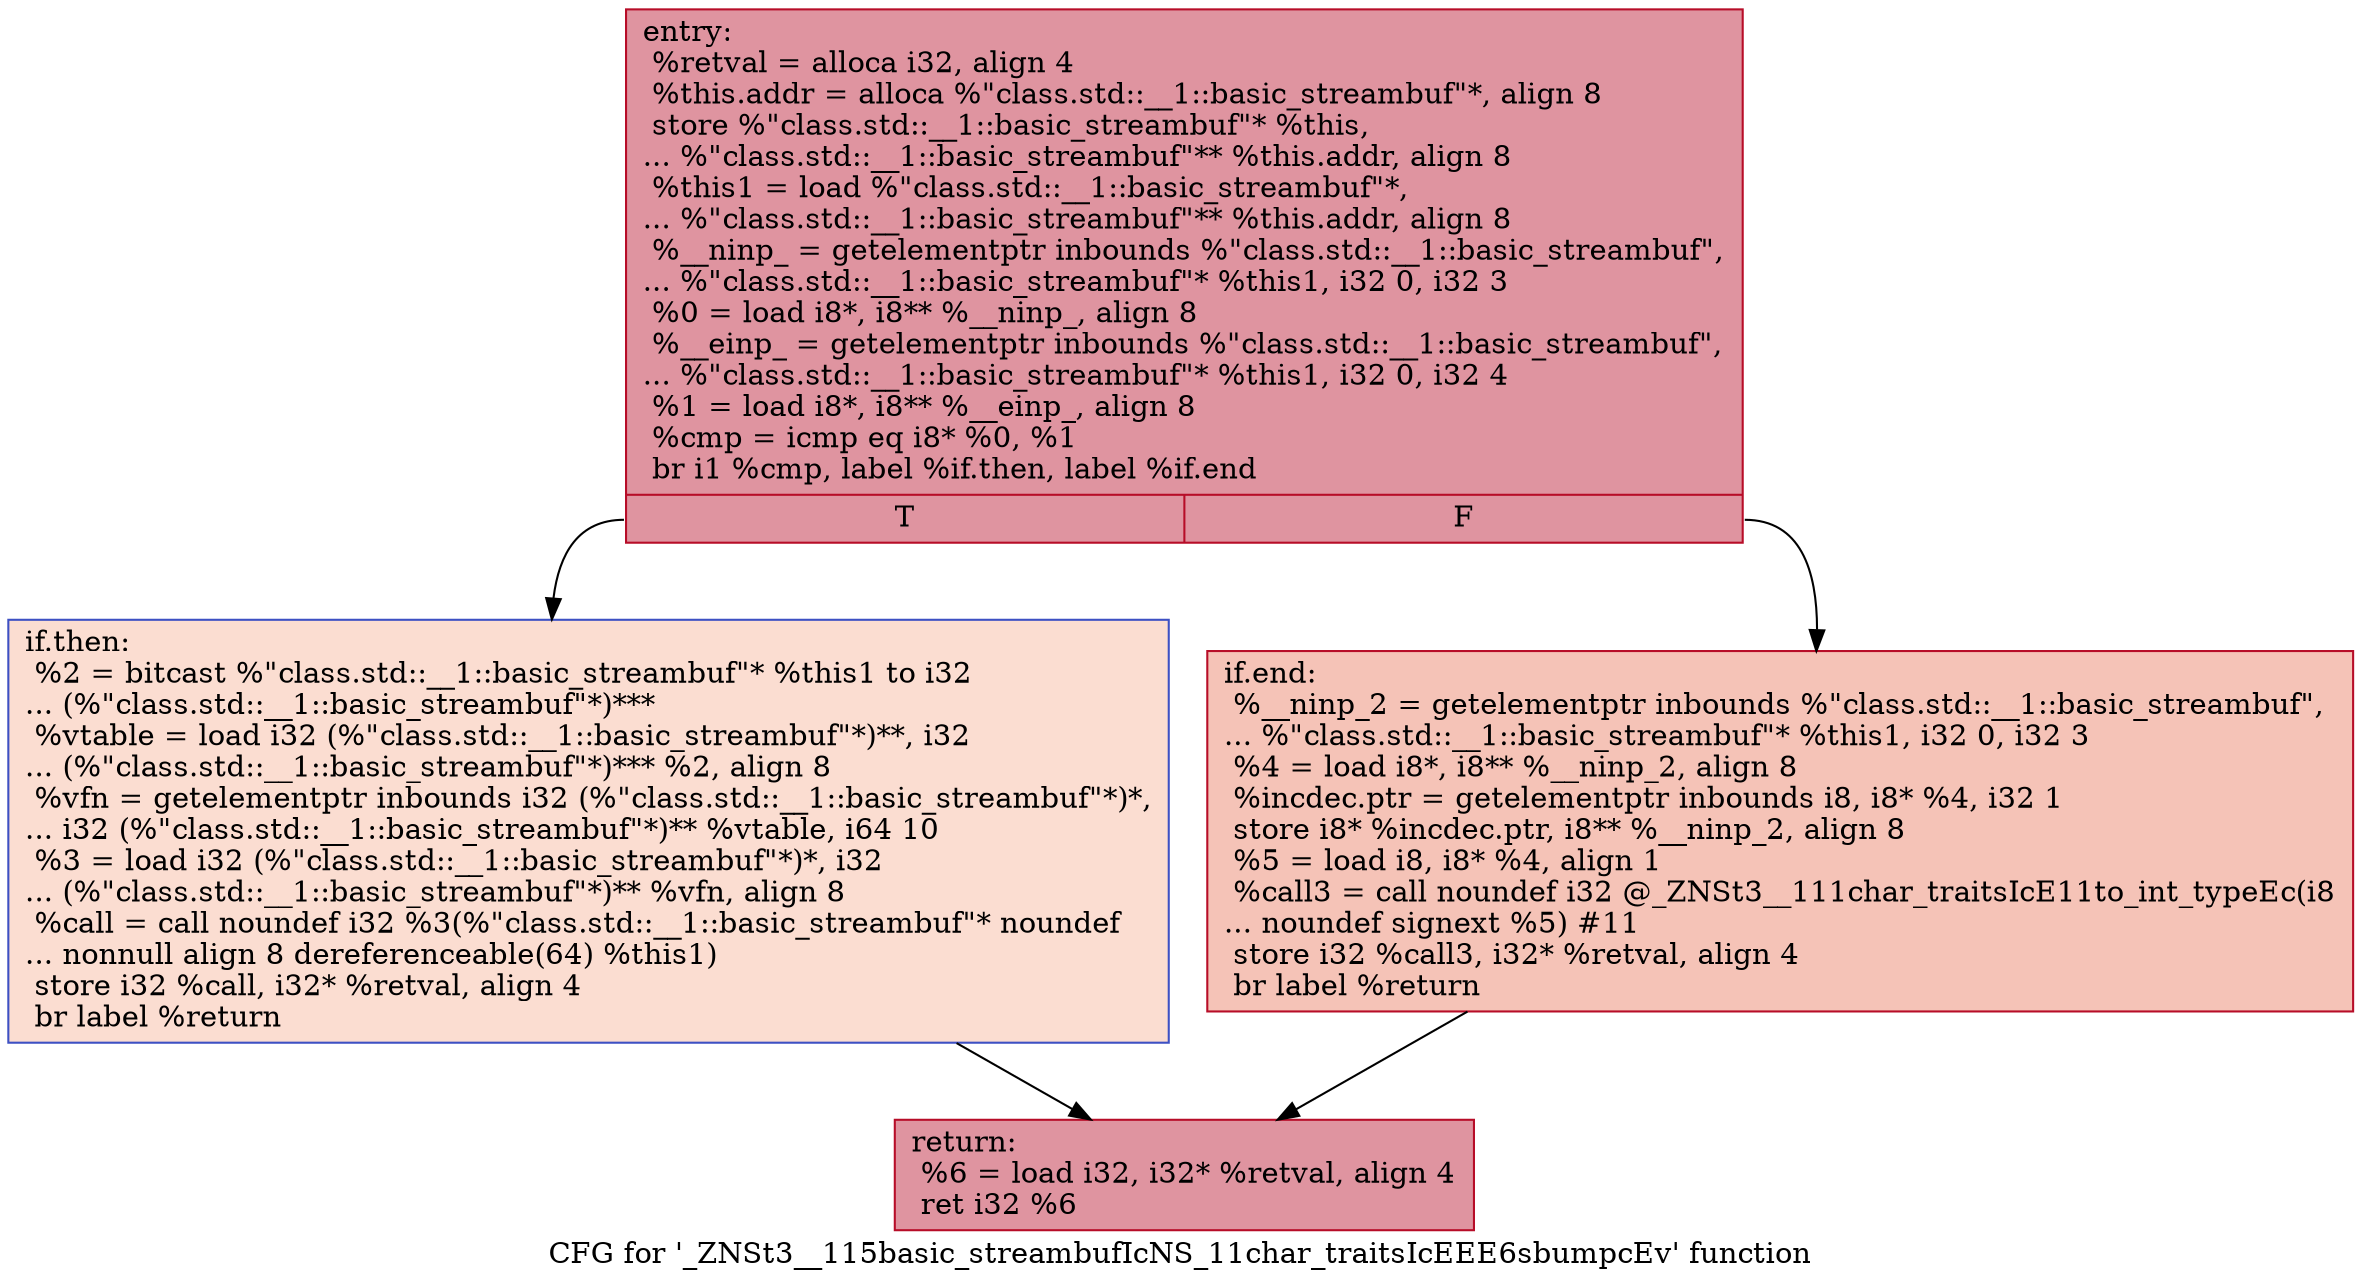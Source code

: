 digraph "CFG for '_ZNSt3__115basic_streambufIcNS_11char_traitsIcEEE6sbumpcEv' function" {
	label="CFG for '_ZNSt3__115basic_streambufIcNS_11char_traitsIcEEE6sbumpcEv' function";

	Node0x600003e7dc40 [shape=record,color="#b70d28ff", style=filled, fillcolor="#b70d2870",label="{entry:\l  %retval = alloca i32, align 4\l  %this.addr = alloca %\"class.std::__1::basic_streambuf\"*, align 8\l  store %\"class.std::__1::basic_streambuf\"* %this,\l... %\"class.std::__1::basic_streambuf\"** %this.addr, align 8\l  %this1 = load %\"class.std::__1::basic_streambuf\"*,\l... %\"class.std::__1::basic_streambuf\"** %this.addr, align 8\l  %__ninp_ = getelementptr inbounds %\"class.std::__1::basic_streambuf\",\l... %\"class.std::__1::basic_streambuf\"* %this1, i32 0, i32 3\l  %0 = load i8*, i8** %__ninp_, align 8\l  %__einp_ = getelementptr inbounds %\"class.std::__1::basic_streambuf\",\l... %\"class.std::__1::basic_streambuf\"* %this1, i32 0, i32 4\l  %1 = load i8*, i8** %__einp_, align 8\l  %cmp = icmp eq i8* %0, %1\l  br i1 %cmp, label %if.then, label %if.end\l|{<s0>T|<s1>F}}"];
	Node0x600003e7dc40:s0 -> Node0x600003e7dcc0;
	Node0x600003e7dc40:s1 -> Node0x600003e7dd00;
	Node0x600003e7dcc0 [shape=record,color="#3d50c3ff", style=filled, fillcolor="#f7b39670",label="{if.then:                                          \l  %2 = bitcast %\"class.std::__1::basic_streambuf\"* %this1 to i32\l... (%\"class.std::__1::basic_streambuf\"*)***\l  %vtable = load i32 (%\"class.std::__1::basic_streambuf\"*)**, i32\l... (%\"class.std::__1::basic_streambuf\"*)*** %2, align 8\l  %vfn = getelementptr inbounds i32 (%\"class.std::__1::basic_streambuf\"*)*,\l... i32 (%\"class.std::__1::basic_streambuf\"*)** %vtable, i64 10\l  %3 = load i32 (%\"class.std::__1::basic_streambuf\"*)*, i32\l... (%\"class.std::__1::basic_streambuf\"*)** %vfn, align 8\l  %call = call noundef i32 %3(%\"class.std::__1::basic_streambuf\"* noundef\l... nonnull align 8 dereferenceable(64) %this1)\l  store i32 %call, i32* %retval, align 4\l  br label %return\l}"];
	Node0x600003e7dcc0 -> Node0x600003e7dd80;
	Node0x600003e7dd00 [shape=record,color="#b70d28ff", style=filled, fillcolor="#e8765c70",label="{if.end:                                           \l  %__ninp_2 = getelementptr inbounds %\"class.std::__1::basic_streambuf\",\l... %\"class.std::__1::basic_streambuf\"* %this1, i32 0, i32 3\l  %4 = load i8*, i8** %__ninp_2, align 8\l  %incdec.ptr = getelementptr inbounds i8, i8* %4, i32 1\l  store i8* %incdec.ptr, i8** %__ninp_2, align 8\l  %5 = load i8, i8* %4, align 1\l  %call3 = call noundef i32 @_ZNSt3__111char_traitsIcE11to_int_typeEc(i8\l... noundef signext %5) #11\l  store i32 %call3, i32* %retval, align 4\l  br label %return\l}"];
	Node0x600003e7dd00 -> Node0x600003e7dd80;
	Node0x600003e7dd80 [shape=record,color="#b70d28ff", style=filled, fillcolor="#b70d2870",label="{return:                                           \l  %6 = load i32, i32* %retval, align 4\l  ret i32 %6\l}"];
}
